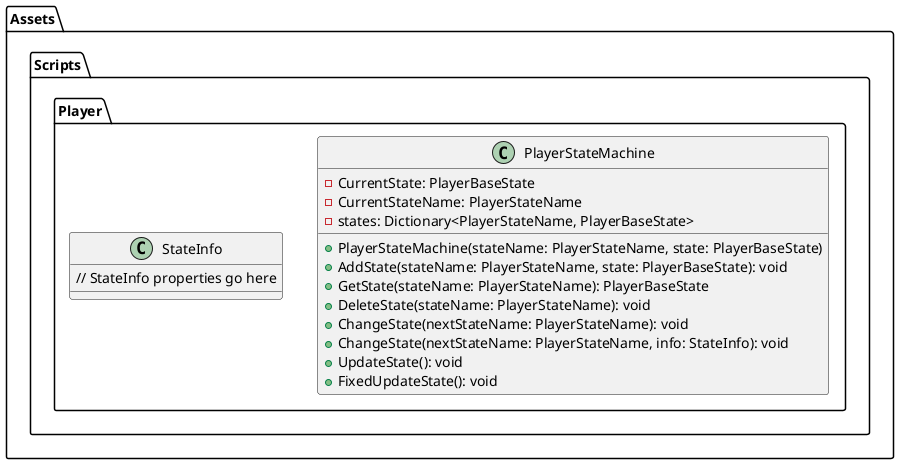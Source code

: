@startuml

namespace Assets.Scripts.Player {
    class PlayerStateMachine {
        -CurrentState: PlayerBaseState
        -CurrentStateName: PlayerStateName
        -states: Dictionary<PlayerStateName, PlayerBaseState>
        
        +PlayerStateMachine(stateName: PlayerStateName, state: PlayerBaseState)
        +AddState(stateName: PlayerStateName, state: PlayerBaseState): void
        +GetState(stateName: PlayerStateName): PlayerBaseState
        +DeleteState(stateName: PlayerStateName): void
        +ChangeState(nextStateName: PlayerStateName): void
        +ChangeState(nextStateName: PlayerStateName, info: StateInfo): void
        +UpdateState(): void
        +FixedUpdateState(): void
    }

    class StateInfo {
        // StateInfo properties go here
    }
}

@enduml
